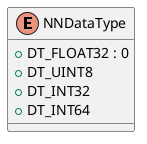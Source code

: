 @startuml
enum NNDataType {
    + DT_FLOAT32 : 0
    + DT_UINT8
    + DT_INT32
    + DT_INT64
}
@enduml
